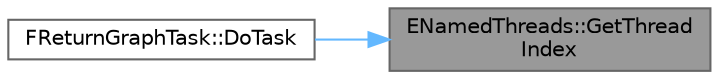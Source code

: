 digraph "ENamedThreads::GetThreadIndex"
{
 // INTERACTIVE_SVG=YES
 // LATEX_PDF_SIZE
  bgcolor="transparent";
  edge [fontname=Helvetica,fontsize=10,labelfontname=Helvetica,labelfontsize=10];
  node [fontname=Helvetica,fontsize=10,shape=box,height=0.2,width=0.4];
  rankdir="RL";
  Node1 [id="Node000001",label="ENamedThreads::GetThread\lIndex",height=0.2,width=0.4,color="gray40", fillcolor="grey60", style="filled", fontcolor="black",tooltip=" "];
  Node1 -> Node2 [id="edge1_Node000001_Node000002",dir="back",color="steelblue1",style="solid",tooltip=" "];
  Node2 [id="Node000002",label="FReturnGraphTask::DoTask",height=0.2,width=0.4,color="grey40", fillcolor="white", style="filled",URL="$d9/ddf/classFReturnGraphTask.html#a552b021de0e2125f3502899d23bf0d29",tooltip="Actually execute the task."];
}
